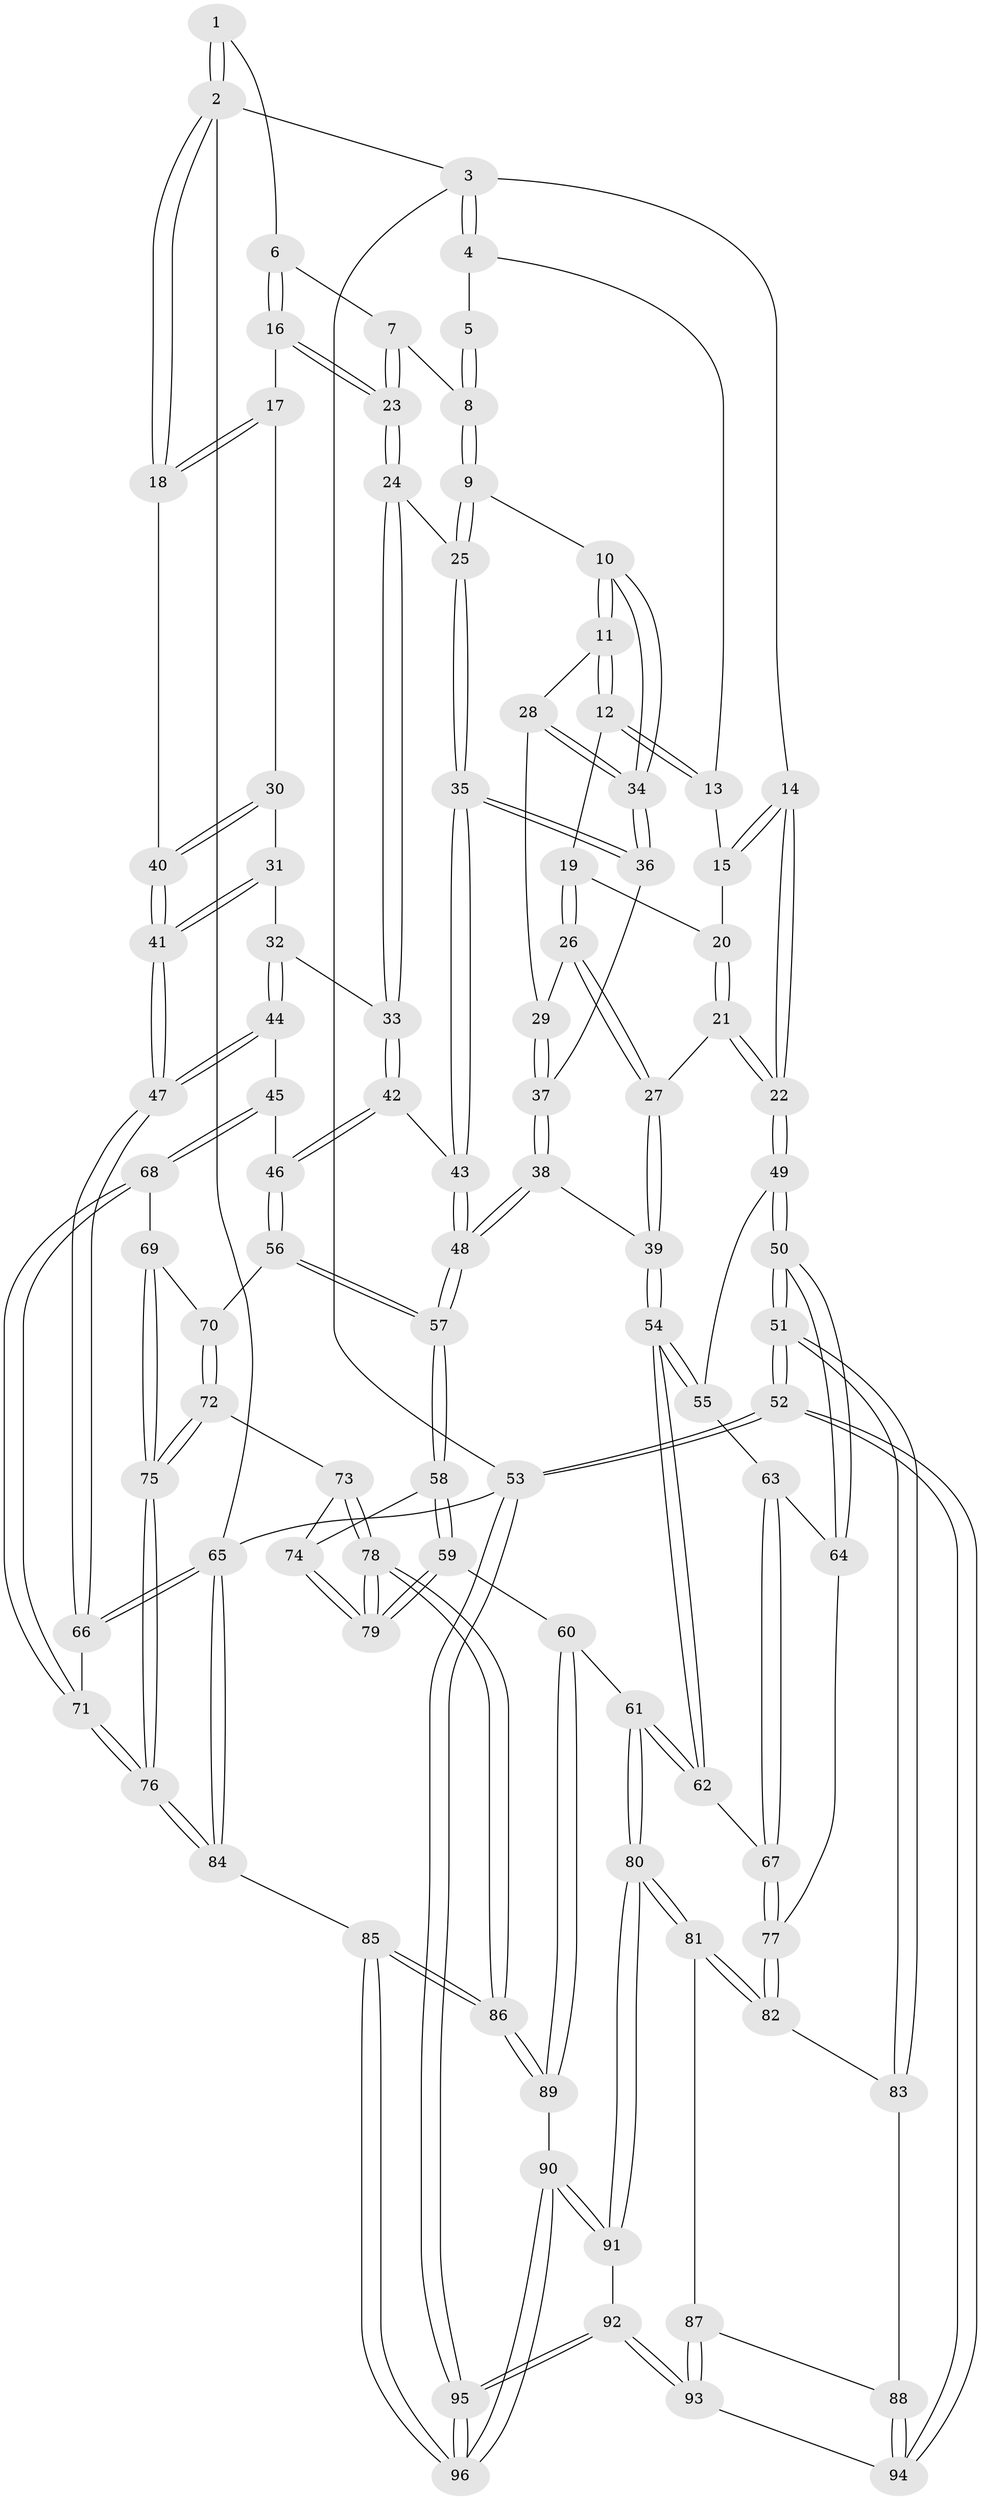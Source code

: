 // Generated by graph-tools (version 1.1) at 2025/03/03/09/25 03:03:20]
// undirected, 96 vertices, 237 edges
graph export_dot {
graph [start="1"]
  node [color=gray90,style=filled];
  1 [pos="+0.6711302760353814+0"];
  2 [pos="+1+0"];
  3 [pos="+0+0"];
  4 [pos="+0.5230854369568123+0"];
  5 [pos="+0.6017048588053476+0"];
  6 [pos="+0.7817350940373101+0.05144302782971462"];
  7 [pos="+0.7280311217414944+0.10609412413512778"];
  8 [pos="+0.6597171034801426+0.08435292326021365"];
  9 [pos="+0.603498393156625+0.1900082759352938"];
  10 [pos="+0.5772987974707761+0.18985471634101925"];
  11 [pos="+0.5234026821059863+0.15685892694441864"];
  12 [pos="+0.5016529155256407+0.13362829006139612"];
  13 [pos="+0.5063785179038842+0"];
  14 [pos="+0+0"];
  15 [pos="+0.3824722471528882+0.08287197375175005"];
  16 [pos="+0.8690961673934493+0.09745490822380343"];
  17 [pos="+0.9647592515631968+0.0804130861649331"];
  18 [pos="+1+0"];
  19 [pos="+0.43916511094922145+0.146088328729657"];
  20 [pos="+0.38418075380932404+0.10217210803061666"];
  21 [pos="+0.14546950101532705+0.23936675361768917"];
  22 [pos="+0+0.07659963273496637"];
  23 [pos="+0.7735721478594398+0.17883146458894886"];
  24 [pos="+0.7470683784165857+0.2866739084382481"];
  25 [pos="+0.691995798919175+0.26415189240956083"];
  26 [pos="+0.3705500183429548+0.2236666397353328"];
  27 [pos="+0.15602628766827312+0.24698963791378595"];
  28 [pos="+0.4472016445700487+0.25176253483842004"];
  29 [pos="+0.4250394359947382+0.25897282292181306"];
  30 [pos="+0.9076809080177907+0.2426829743465011"];
  31 [pos="+0.845026336867166+0.3050009918915438"];
  32 [pos="+0.82285441482921+0.3173131775858502"];
  33 [pos="+0.7473030605437413+0.28700074412033283"];
  34 [pos="+0.5276382002446585+0.2788668053018658"];
  35 [pos="+0.5203736585877297+0.3743033238553934"];
  36 [pos="+0.5195156687472796+0.36805830461032063"];
  37 [pos="+0.42630949447106586+0.26536022667860154"];
  38 [pos="+0.37957299234470093+0.44529174262626847"];
  39 [pos="+0.2860895884434716+0.43156445043622343"];
  40 [pos="+1+0.3530696500593038"];
  41 [pos="+1+0.38958047688752023"];
  42 [pos="+0.6670684561672037+0.42346281180874074"];
  43 [pos="+0.5064732954320582+0.4368978137747754"];
  44 [pos="+0.8564158601594551+0.4137844203573807"];
  45 [pos="+0.8037541642154189+0.5447253193682958"];
  46 [pos="+0.7109794536721732+0.4996824841471655"];
  47 [pos="+1+0.4840160551349976"];
  48 [pos="+0.46875275782847614+0.4751582698939126"];
  49 [pos="+0+0.1994543425605083"];
  50 [pos="+0+0.6093394991903809"];
  51 [pos="+0+0.6198462551707203"];
  52 [pos="+0+1"];
  53 [pos="+0+1"];
  54 [pos="+0.25884308445984344+0.49100072413786566"];
  55 [pos="+0.09694676312529767+0.5142892991790026"];
  56 [pos="+0.5944770119537401+0.582013811556076"];
  57 [pos="+0.500955237154457+0.5807298506271669"];
  58 [pos="+0.4947608539971338+0.6034556994248493"];
  59 [pos="+0.42593876635301575+0.6796027624853298"];
  60 [pos="+0.3942772475998062+0.7054290305259281"];
  61 [pos="+0.34614818526656194+0.7095683649577306"];
  62 [pos="+0.22509182493481267+0.624010041188842"];
  63 [pos="+0.10028769883501616+0.5647733270472837"];
  64 [pos="+0+0.6106342860527113"];
  65 [pos="+1+1"];
  66 [pos="+1+0.6293402583791576"];
  67 [pos="+0.2088586626796969+0.6312347235688097"];
  68 [pos="+0.8088227967473292+0.5605071040802265"];
  69 [pos="+0.7644307071667547+0.6185833556272239"];
  70 [pos="+0.662558455600716+0.6231595040047513"];
  71 [pos="+0.9407662137820655+0.6245953455626903"];
  72 [pos="+0.6523389825030481+0.7216209977575923"];
  73 [pos="+0.5697749470818326+0.6837873045847961"];
  74 [pos="+0.5397490186798265+0.659177319097876"];
  75 [pos="+0.7399972147034384+0.8363647822919372"];
  76 [pos="+0.7504148074205799+0.8801807262432026"];
  77 [pos="+0.16312410521030532+0.6773384768886997"];
  78 [pos="+0.5983048975314499+0.9047086925487224"];
  79 [pos="+0.5455999356680585+0.7908081448707678"];
  80 [pos="+0.2955892722431651+0.8000271482382203"];
  81 [pos="+0.25002515977183265+0.8070114366444677"];
  82 [pos="+0.14997184940465977+0.7104841866721749"];
  83 [pos="+0.13299715059410927+0.7319299120000563"];
  84 [pos="+0.7444871277899484+1"];
  85 [pos="+0.687227949122185+1"];
  86 [pos="+0.656850012460217+1"];
  87 [pos="+0.21890632783831881+0.829787866497578"];
  88 [pos="+0.1081765536202222+0.7891449852412475"];
  89 [pos="+0.4907341349045564+0.933212082436228"];
  90 [pos="+0.3284367201375558+0.894541723588028"];
  91 [pos="+0.3195663959926103+0.8829787714766099"];
  92 [pos="+0.2061387060375695+0.8961235376543959"];
  93 [pos="+0.20977890692527623+0.8629168162857906"];
  94 [pos="+0.08206414333926372+0.8175822163531834"];
  95 [pos="+0+1"];
  96 [pos="+0.03412929370873165+1"];
  1 -- 2;
  1 -- 2;
  1 -- 6;
  2 -- 3;
  2 -- 18;
  2 -- 18;
  2 -- 65;
  3 -- 4;
  3 -- 4;
  3 -- 14;
  3 -- 53;
  4 -- 5;
  4 -- 13;
  5 -- 8;
  5 -- 8;
  6 -- 7;
  6 -- 16;
  6 -- 16;
  7 -- 8;
  7 -- 23;
  7 -- 23;
  8 -- 9;
  8 -- 9;
  9 -- 10;
  9 -- 25;
  9 -- 25;
  10 -- 11;
  10 -- 11;
  10 -- 34;
  10 -- 34;
  11 -- 12;
  11 -- 12;
  11 -- 28;
  12 -- 13;
  12 -- 13;
  12 -- 19;
  13 -- 15;
  14 -- 15;
  14 -- 15;
  14 -- 22;
  14 -- 22;
  15 -- 20;
  16 -- 17;
  16 -- 23;
  16 -- 23;
  17 -- 18;
  17 -- 18;
  17 -- 30;
  18 -- 40;
  19 -- 20;
  19 -- 26;
  19 -- 26;
  20 -- 21;
  20 -- 21;
  21 -- 22;
  21 -- 22;
  21 -- 27;
  22 -- 49;
  22 -- 49;
  23 -- 24;
  23 -- 24;
  24 -- 25;
  24 -- 33;
  24 -- 33;
  25 -- 35;
  25 -- 35;
  26 -- 27;
  26 -- 27;
  26 -- 29;
  27 -- 39;
  27 -- 39;
  28 -- 29;
  28 -- 34;
  28 -- 34;
  29 -- 37;
  29 -- 37;
  30 -- 31;
  30 -- 40;
  30 -- 40;
  31 -- 32;
  31 -- 41;
  31 -- 41;
  32 -- 33;
  32 -- 44;
  32 -- 44;
  33 -- 42;
  33 -- 42;
  34 -- 36;
  34 -- 36;
  35 -- 36;
  35 -- 36;
  35 -- 43;
  35 -- 43;
  36 -- 37;
  37 -- 38;
  37 -- 38;
  38 -- 39;
  38 -- 48;
  38 -- 48;
  39 -- 54;
  39 -- 54;
  40 -- 41;
  40 -- 41;
  41 -- 47;
  41 -- 47;
  42 -- 43;
  42 -- 46;
  42 -- 46;
  43 -- 48;
  43 -- 48;
  44 -- 45;
  44 -- 47;
  44 -- 47;
  45 -- 46;
  45 -- 68;
  45 -- 68;
  46 -- 56;
  46 -- 56;
  47 -- 66;
  47 -- 66;
  48 -- 57;
  48 -- 57;
  49 -- 50;
  49 -- 50;
  49 -- 55;
  50 -- 51;
  50 -- 51;
  50 -- 64;
  50 -- 64;
  51 -- 52;
  51 -- 52;
  51 -- 83;
  51 -- 83;
  52 -- 53;
  52 -- 53;
  52 -- 94;
  52 -- 94;
  53 -- 95;
  53 -- 95;
  53 -- 65;
  54 -- 55;
  54 -- 55;
  54 -- 62;
  54 -- 62;
  55 -- 63;
  56 -- 57;
  56 -- 57;
  56 -- 70;
  57 -- 58;
  57 -- 58;
  58 -- 59;
  58 -- 59;
  58 -- 74;
  59 -- 60;
  59 -- 79;
  59 -- 79;
  60 -- 61;
  60 -- 89;
  60 -- 89;
  61 -- 62;
  61 -- 62;
  61 -- 80;
  61 -- 80;
  62 -- 67;
  63 -- 64;
  63 -- 67;
  63 -- 67;
  64 -- 77;
  65 -- 66;
  65 -- 66;
  65 -- 84;
  65 -- 84;
  66 -- 71;
  67 -- 77;
  67 -- 77;
  68 -- 69;
  68 -- 71;
  68 -- 71;
  69 -- 70;
  69 -- 75;
  69 -- 75;
  70 -- 72;
  70 -- 72;
  71 -- 76;
  71 -- 76;
  72 -- 73;
  72 -- 75;
  72 -- 75;
  73 -- 74;
  73 -- 78;
  73 -- 78;
  74 -- 79;
  74 -- 79;
  75 -- 76;
  75 -- 76;
  76 -- 84;
  76 -- 84;
  77 -- 82;
  77 -- 82;
  78 -- 79;
  78 -- 79;
  78 -- 86;
  78 -- 86;
  80 -- 81;
  80 -- 81;
  80 -- 91;
  80 -- 91;
  81 -- 82;
  81 -- 82;
  81 -- 87;
  82 -- 83;
  83 -- 88;
  84 -- 85;
  85 -- 86;
  85 -- 86;
  85 -- 96;
  85 -- 96;
  86 -- 89;
  86 -- 89;
  87 -- 88;
  87 -- 93;
  87 -- 93;
  88 -- 94;
  88 -- 94;
  89 -- 90;
  90 -- 91;
  90 -- 91;
  90 -- 96;
  90 -- 96;
  91 -- 92;
  92 -- 93;
  92 -- 93;
  92 -- 95;
  92 -- 95;
  93 -- 94;
  95 -- 96;
  95 -- 96;
}
